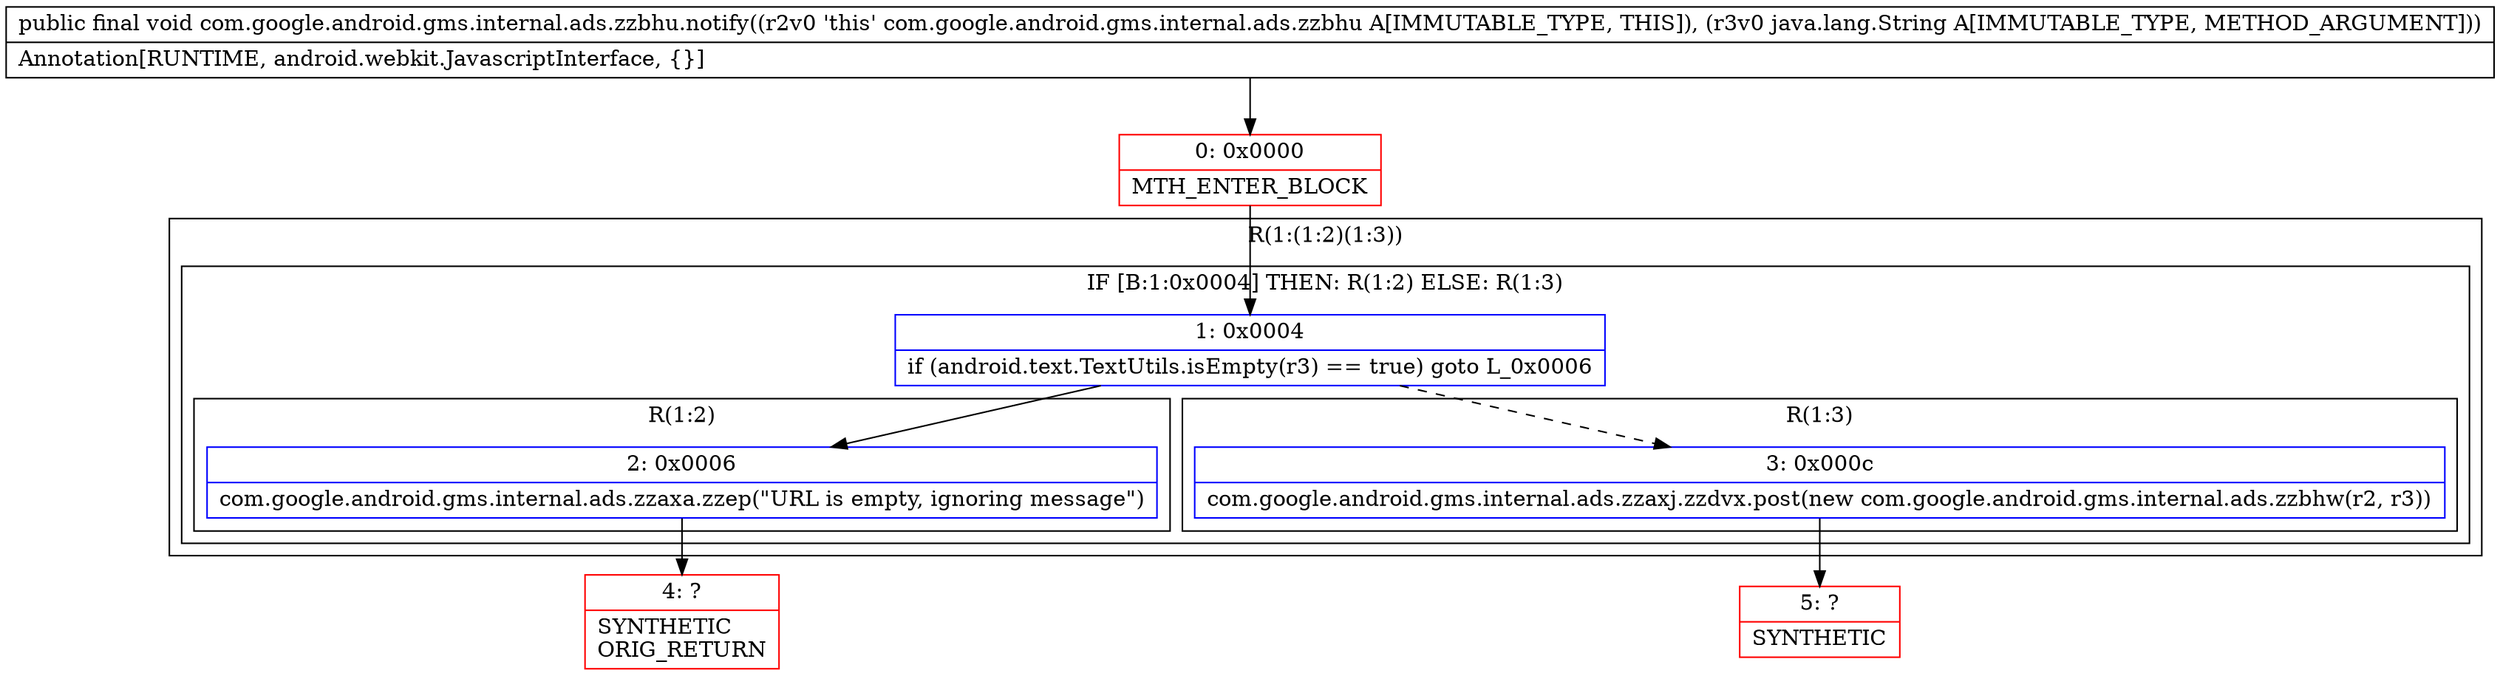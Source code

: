 digraph "CFG forcom.google.android.gms.internal.ads.zzbhu.notify(Ljava\/lang\/String;)V" {
subgraph cluster_Region_409036478 {
label = "R(1:(1:2)(1:3))";
node [shape=record,color=blue];
subgraph cluster_IfRegion_1276006244 {
label = "IF [B:1:0x0004] THEN: R(1:2) ELSE: R(1:3)";
node [shape=record,color=blue];
Node_1 [shape=record,label="{1\:\ 0x0004|if (android.text.TextUtils.isEmpty(r3) == true) goto L_0x0006\l}"];
subgraph cluster_Region_623565702 {
label = "R(1:2)";
node [shape=record,color=blue];
Node_2 [shape=record,label="{2\:\ 0x0006|com.google.android.gms.internal.ads.zzaxa.zzep(\"URL is empty, ignoring message\")\l}"];
}
subgraph cluster_Region_109741309 {
label = "R(1:3)";
node [shape=record,color=blue];
Node_3 [shape=record,label="{3\:\ 0x000c|com.google.android.gms.internal.ads.zzaxj.zzdvx.post(new com.google.android.gms.internal.ads.zzbhw(r2, r3))\l}"];
}
}
}
Node_0 [shape=record,color=red,label="{0\:\ 0x0000|MTH_ENTER_BLOCK\l}"];
Node_4 [shape=record,color=red,label="{4\:\ ?|SYNTHETIC\lORIG_RETURN\l}"];
Node_5 [shape=record,color=red,label="{5\:\ ?|SYNTHETIC\l}"];
MethodNode[shape=record,label="{public final void com.google.android.gms.internal.ads.zzbhu.notify((r2v0 'this' com.google.android.gms.internal.ads.zzbhu A[IMMUTABLE_TYPE, THIS]), (r3v0 java.lang.String A[IMMUTABLE_TYPE, METHOD_ARGUMENT]))  | Annotation[RUNTIME, android.webkit.JavascriptInterface, \{\}]\l}"];
MethodNode -> Node_0;
Node_1 -> Node_2;
Node_1 -> Node_3[style=dashed];
Node_2 -> Node_4;
Node_3 -> Node_5;
Node_0 -> Node_1;
}

